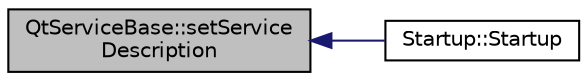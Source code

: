 digraph "QtServiceBase::setServiceDescription"
{
  edge [fontname="Helvetica",fontsize="10",labelfontname="Helvetica",labelfontsize="10"];
  node [fontname="Helvetica",fontsize="10",shape=record];
  rankdir="LR";
  Node43 [label="QtServiceBase::setService\lDescription",height=0.2,width=0.4,color="black", fillcolor="grey75", style="filled", fontcolor="black"];
  Node43 -> Node44 [dir="back",color="midnightblue",fontsize="10",style="solid",fontname="Helvetica"];
  Node44 [label="Startup::Startup",height=0.2,width=0.4,color="black", fillcolor="white", style="filled",URL="$class_startup.html#a03052d5e10da95f47d0f005d615ef89f"];
}
